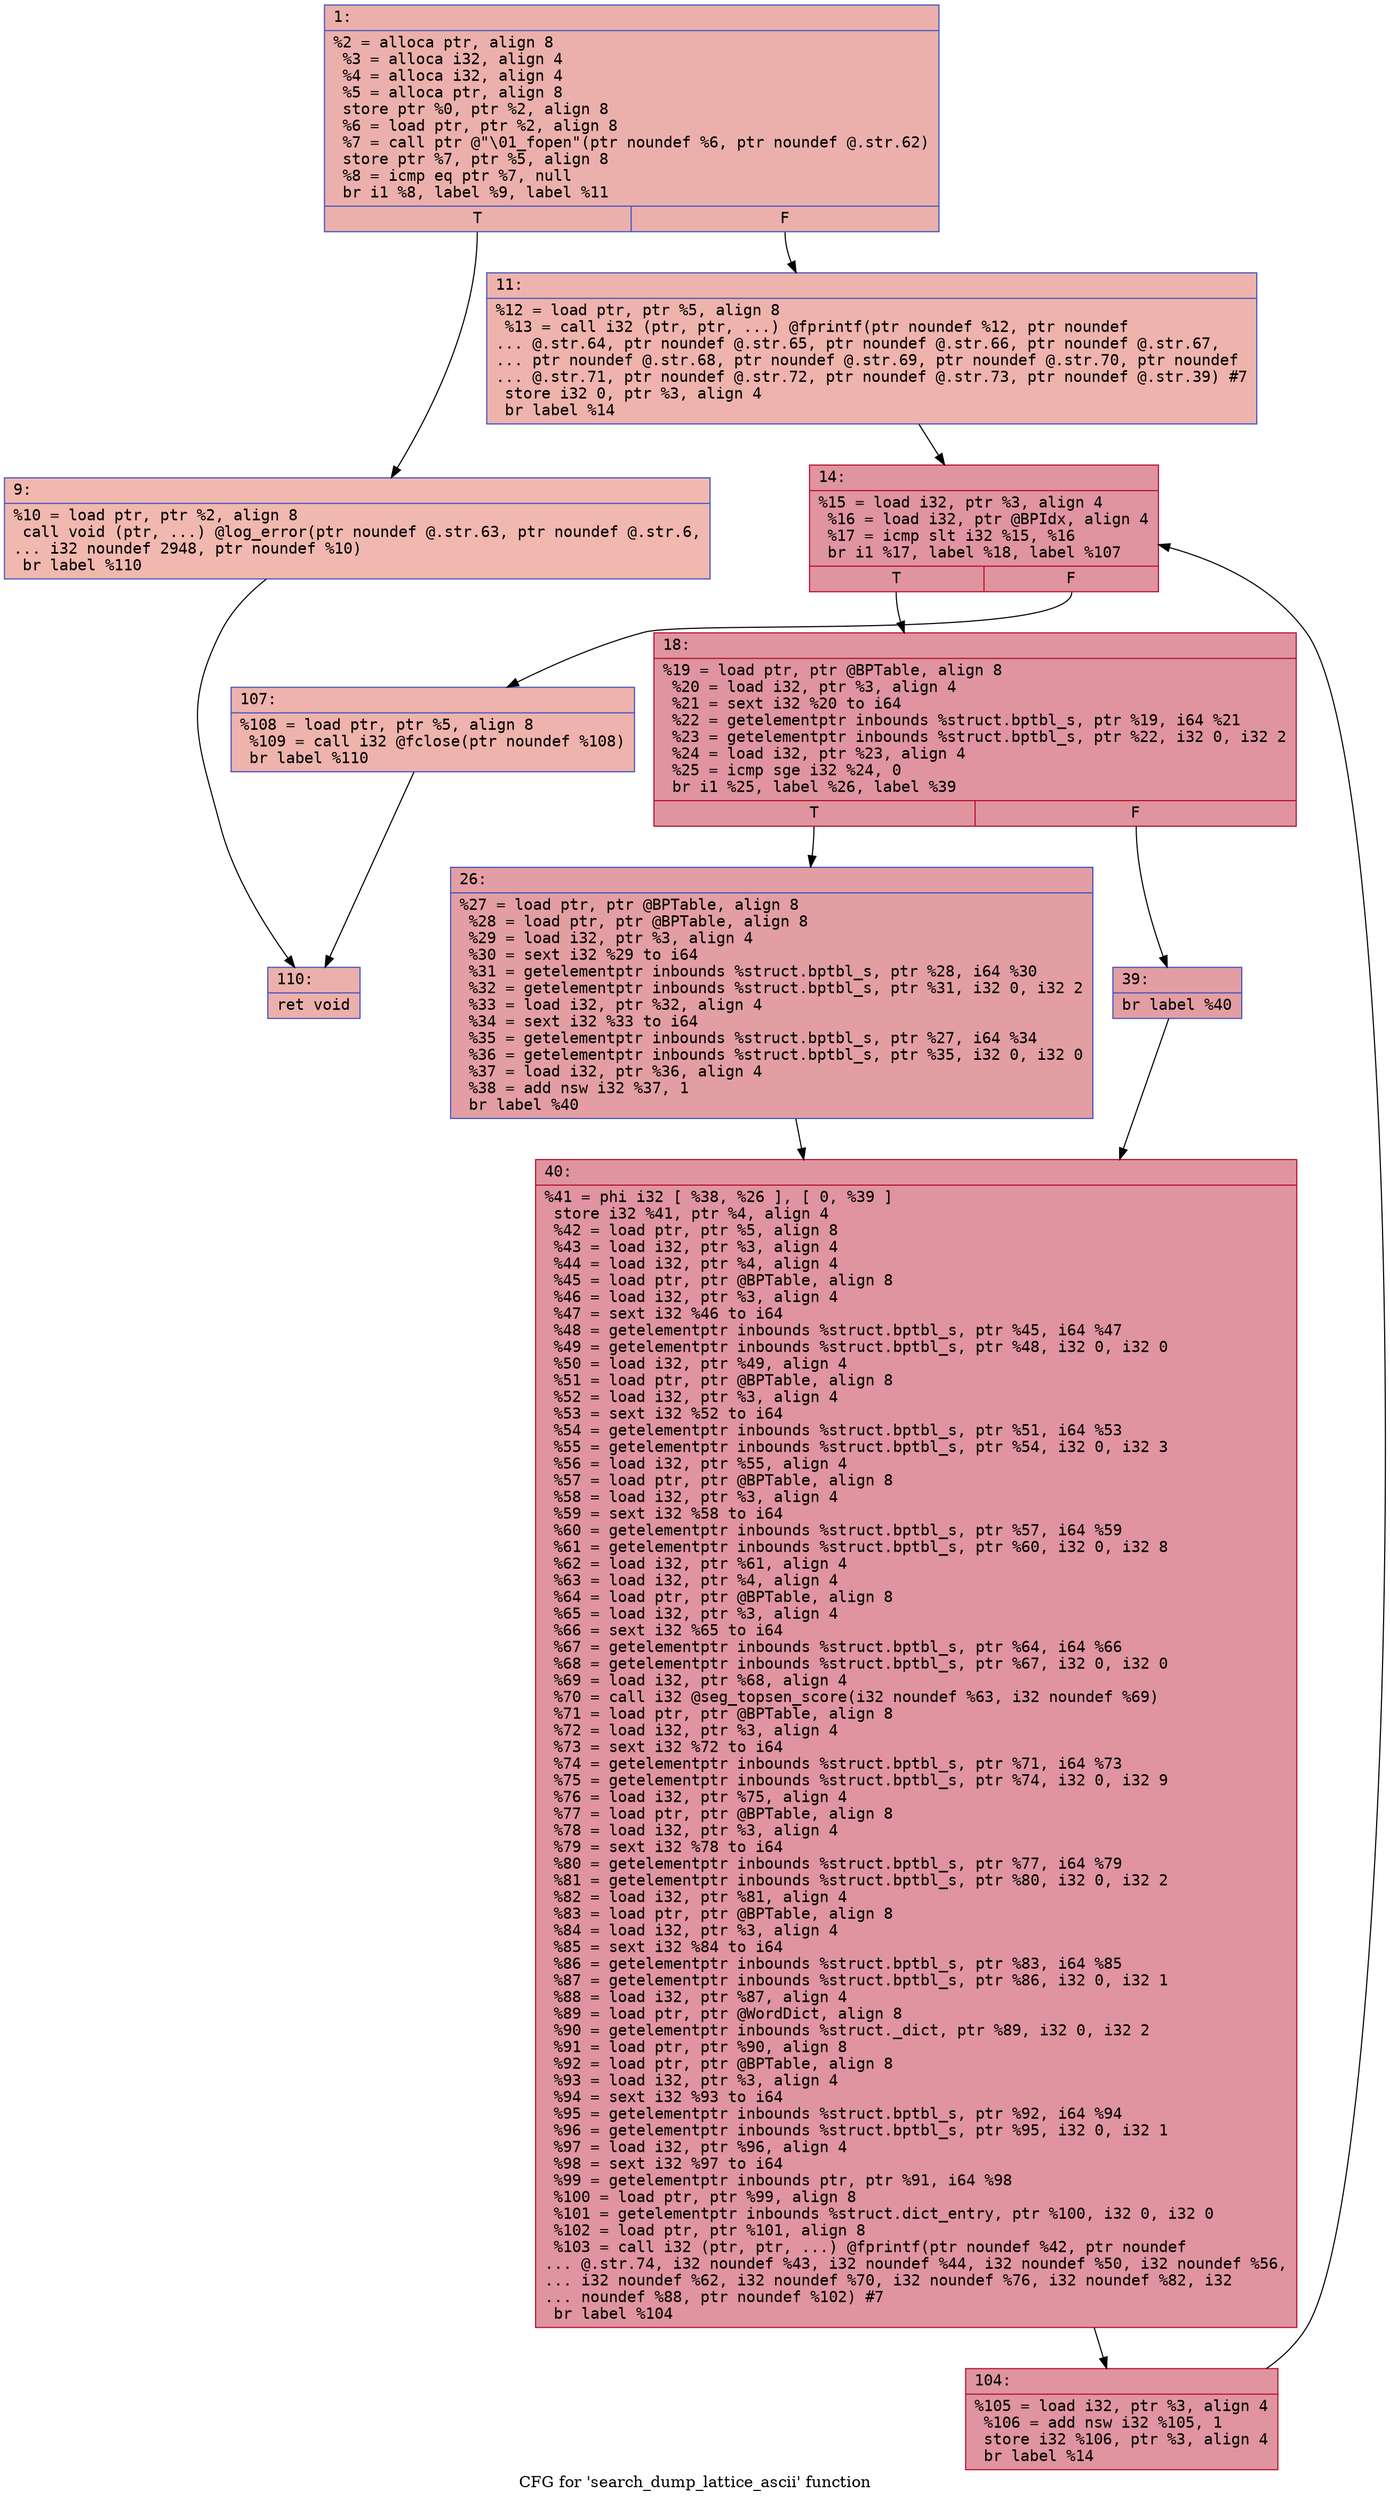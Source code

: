 digraph "CFG for 'search_dump_lattice_ascii' function" {
	label="CFG for 'search_dump_lattice_ascii' function";

	Node0x600002006e90 [shape=record,color="#3d50c3ff", style=filled, fillcolor="#d24b4070" fontname="Courier",label="{1:\l|  %2 = alloca ptr, align 8\l  %3 = alloca i32, align 4\l  %4 = alloca i32, align 4\l  %5 = alloca ptr, align 8\l  store ptr %0, ptr %2, align 8\l  %6 = load ptr, ptr %2, align 8\l  %7 = call ptr @\"\\01_fopen\"(ptr noundef %6, ptr noundef @.str.62)\l  store ptr %7, ptr %5, align 8\l  %8 = icmp eq ptr %7, null\l  br i1 %8, label %9, label %11\l|{<s0>T|<s1>F}}"];
	Node0x600002006e90:s0 -> Node0x600002006f30[tooltip="1 -> 9\nProbability 37.50%" ];
	Node0x600002006e90:s1 -> Node0x600002006f80[tooltip="1 -> 11\nProbability 62.50%" ];
	Node0x600002006f30 [shape=record,color="#3d50c3ff", style=filled, fillcolor="#dc5d4a70" fontname="Courier",label="{9:\l|  %10 = load ptr, ptr %2, align 8\l  call void (ptr, ...) @log_error(ptr noundef @.str.63, ptr noundef @.str.6,\l... i32 noundef 2948, ptr noundef %10)\l  br label %110\l}"];
	Node0x600002006f30 -> Node0x600002007200[tooltip="9 -> 110\nProbability 100.00%" ];
	Node0x600002006f80 [shape=record,color="#3d50c3ff", style=filled, fillcolor="#d6524470" fontname="Courier",label="{11:\l|  %12 = load ptr, ptr %5, align 8\l  %13 = call i32 (ptr, ptr, ...) @fprintf(ptr noundef %12, ptr noundef\l... @.str.64, ptr noundef @.str.65, ptr noundef @.str.66, ptr noundef @.str.67,\l... ptr noundef @.str.68, ptr noundef @.str.69, ptr noundef @.str.70, ptr noundef\l... @.str.71, ptr noundef @.str.72, ptr noundef @.str.73, ptr noundef @.str.39) #7\l  store i32 0, ptr %3, align 4\l  br label %14\l}"];
	Node0x600002006f80 -> Node0x600002006fd0[tooltip="11 -> 14\nProbability 100.00%" ];
	Node0x600002006fd0 [shape=record,color="#b70d28ff", style=filled, fillcolor="#b70d2870" fontname="Courier",label="{14:\l|  %15 = load i32, ptr %3, align 4\l  %16 = load i32, ptr @BPIdx, align 4\l  %17 = icmp slt i32 %15, %16\l  br i1 %17, label %18, label %107\l|{<s0>T|<s1>F}}"];
	Node0x600002006fd0:s0 -> Node0x600002007020[tooltip="14 -> 18\nProbability 96.88%" ];
	Node0x600002006fd0:s1 -> Node0x6000020071b0[tooltip="14 -> 107\nProbability 3.12%" ];
	Node0x600002007020 [shape=record,color="#b70d28ff", style=filled, fillcolor="#b70d2870" fontname="Courier",label="{18:\l|  %19 = load ptr, ptr @BPTable, align 8\l  %20 = load i32, ptr %3, align 4\l  %21 = sext i32 %20 to i64\l  %22 = getelementptr inbounds %struct.bptbl_s, ptr %19, i64 %21\l  %23 = getelementptr inbounds %struct.bptbl_s, ptr %22, i32 0, i32 2\l  %24 = load i32, ptr %23, align 4\l  %25 = icmp sge i32 %24, 0\l  br i1 %25, label %26, label %39\l|{<s0>T|<s1>F}}"];
	Node0x600002007020:s0 -> Node0x600002007070[tooltip="18 -> 26\nProbability 50.00%" ];
	Node0x600002007020:s1 -> Node0x6000020070c0[tooltip="18 -> 39\nProbability 50.00%" ];
	Node0x600002007070 [shape=record,color="#3d50c3ff", style=filled, fillcolor="#be242e70" fontname="Courier",label="{26:\l|  %27 = load ptr, ptr @BPTable, align 8\l  %28 = load ptr, ptr @BPTable, align 8\l  %29 = load i32, ptr %3, align 4\l  %30 = sext i32 %29 to i64\l  %31 = getelementptr inbounds %struct.bptbl_s, ptr %28, i64 %30\l  %32 = getelementptr inbounds %struct.bptbl_s, ptr %31, i32 0, i32 2\l  %33 = load i32, ptr %32, align 4\l  %34 = sext i32 %33 to i64\l  %35 = getelementptr inbounds %struct.bptbl_s, ptr %27, i64 %34\l  %36 = getelementptr inbounds %struct.bptbl_s, ptr %35, i32 0, i32 0\l  %37 = load i32, ptr %36, align 4\l  %38 = add nsw i32 %37, 1\l  br label %40\l}"];
	Node0x600002007070 -> Node0x600002007110[tooltip="26 -> 40\nProbability 100.00%" ];
	Node0x6000020070c0 [shape=record,color="#3d50c3ff", style=filled, fillcolor="#be242e70" fontname="Courier",label="{39:\l|  br label %40\l}"];
	Node0x6000020070c0 -> Node0x600002007110[tooltip="39 -> 40\nProbability 100.00%" ];
	Node0x600002007110 [shape=record,color="#b70d28ff", style=filled, fillcolor="#b70d2870" fontname="Courier",label="{40:\l|  %41 = phi i32 [ %38, %26 ], [ 0, %39 ]\l  store i32 %41, ptr %4, align 4\l  %42 = load ptr, ptr %5, align 8\l  %43 = load i32, ptr %3, align 4\l  %44 = load i32, ptr %4, align 4\l  %45 = load ptr, ptr @BPTable, align 8\l  %46 = load i32, ptr %3, align 4\l  %47 = sext i32 %46 to i64\l  %48 = getelementptr inbounds %struct.bptbl_s, ptr %45, i64 %47\l  %49 = getelementptr inbounds %struct.bptbl_s, ptr %48, i32 0, i32 0\l  %50 = load i32, ptr %49, align 4\l  %51 = load ptr, ptr @BPTable, align 8\l  %52 = load i32, ptr %3, align 4\l  %53 = sext i32 %52 to i64\l  %54 = getelementptr inbounds %struct.bptbl_s, ptr %51, i64 %53\l  %55 = getelementptr inbounds %struct.bptbl_s, ptr %54, i32 0, i32 3\l  %56 = load i32, ptr %55, align 4\l  %57 = load ptr, ptr @BPTable, align 8\l  %58 = load i32, ptr %3, align 4\l  %59 = sext i32 %58 to i64\l  %60 = getelementptr inbounds %struct.bptbl_s, ptr %57, i64 %59\l  %61 = getelementptr inbounds %struct.bptbl_s, ptr %60, i32 0, i32 8\l  %62 = load i32, ptr %61, align 4\l  %63 = load i32, ptr %4, align 4\l  %64 = load ptr, ptr @BPTable, align 8\l  %65 = load i32, ptr %3, align 4\l  %66 = sext i32 %65 to i64\l  %67 = getelementptr inbounds %struct.bptbl_s, ptr %64, i64 %66\l  %68 = getelementptr inbounds %struct.bptbl_s, ptr %67, i32 0, i32 0\l  %69 = load i32, ptr %68, align 4\l  %70 = call i32 @seg_topsen_score(i32 noundef %63, i32 noundef %69)\l  %71 = load ptr, ptr @BPTable, align 8\l  %72 = load i32, ptr %3, align 4\l  %73 = sext i32 %72 to i64\l  %74 = getelementptr inbounds %struct.bptbl_s, ptr %71, i64 %73\l  %75 = getelementptr inbounds %struct.bptbl_s, ptr %74, i32 0, i32 9\l  %76 = load i32, ptr %75, align 4\l  %77 = load ptr, ptr @BPTable, align 8\l  %78 = load i32, ptr %3, align 4\l  %79 = sext i32 %78 to i64\l  %80 = getelementptr inbounds %struct.bptbl_s, ptr %77, i64 %79\l  %81 = getelementptr inbounds %struct.bptbl_s, ptr %80, i32 0, i32 2\l  %82 = load i32, ptr %81, align 4\l  %83 = load ptr, ptr @BPTable, align 8\l  %84 = load i32, ptr %3, align 4\l  %85 = sext i32 %84 to i64\l  %86 = getelementptr inbounds %struct.bptbl_s, ptr %83, i64 %85\l  %87 = getelementptr inbounds %struct.bptbl_s, ptr %86, i32 0, i32 1\l  %88 = load i32, ptr %87, align 4\l  %89 = load ptr, ptr @WordDict, align 8\l  %90 = getelementptr inbounds %struct._dict, ptr %89, i32 0, i32 2\l  %91 = load ptr, ptr %90, align 8\l  %92 = load ptr, ptr @BPTable, align 8\l  %93 = load i32, ptr %3, align 4\l  %94 = sext i32 %93 to i64\l  %95 = getelementptr inbounds %struct.bptbl_s, ptr %92, i64 %94\l  %96 = getelementptr inbounds %struct.bptbl_s, ptr %95, i32 0, i32 1\l  %97 = load i32, ptr %96, align 4\l  %98 = sext i32 %97 to i64\l  %99 = getelementptr inbounds ptr, ptr %91, i64 %98\l  %100 = load ptr, ptr %99, align 8\l  %101 = getelementptr inbounds %struct.dict_entry, ptr %100, i32 0, i32 0\l  %102 = load ptr, ptr %101, align 8\l  %103 = call i32 (ptr, ptr, ...) @fprintf(ptr noundef %42, ptr noundef\l... @.str.74, i32 noundef %43, i32 noundef %44, i32 noundef %50, i32 noundef %56,\l... i32 noundef %62, i32 noundef %70, i32 noundef %76, i32 noundef %82, i32\l... noundef %88, ptr noundef %102) #7\l  br label %104\l}"];
	Node0x600002007110 -> Node0x600002007160[tooltip="40 -> 104\nProbability 100.00%" ];
	Node0x600002007160 [shape=record,color="#b70d28ff", style=filled, fillcolor="#b70d2870" fontname="Courier",label="{104:\l|  %105 = load i32, ptr %3, align 4\l  %106 = add nsw i32 %105, 1\l  store i32 %106, ptr %3, align 4\l  br label %14\l}"];
	Node0x600002007160 -> Node0x600002006fd0[tooltip="104 -> 14\nProbability 100.00%" ];
	Node0x6000020071b0 [shape=record,color="#3d50c3ff", style=filled, fillcolor="#d6524470" fontname="Courier",label="{107:\l|  %108 = load ptr, ptr %5, align 8\l  %109 = call i32 @fclose(ptr noundef %108)\l  br label %110\l}"];
	Node0x6000020071b0 -> Node0x600002007200[tooltip="107 -> 110\nProbability 100.00%" ];
	Node0x600002007200 [shape=record,color="#3d50c3ff", style=filled, fillcolor="#d24b4070" fontname="Courier",label="{110:\l|  ret void\l}"];
}
